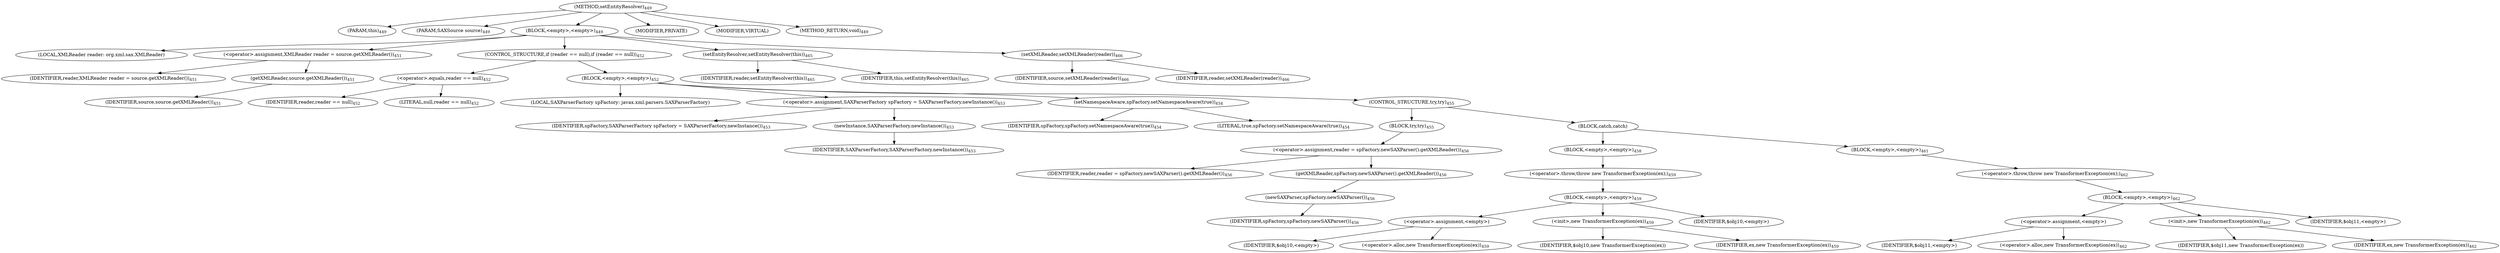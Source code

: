 digraph "setEntityResolver" {  
"592" [label = <(METHOD,setEntityResolver)<SUB>449</SUB>> ]
"62" [label = <(PARAM,this)<SUB>449</SUB>> ]
"593" [label = <(PARAM,SAXSource source)<SUB>449</SUB>> ]
"594" [label = <(BLOCK,&lt;empty&gt;,&lt;empty&gt;)<SUB>449</SUB>> ]
"595" [label = <(LOCAL,XMLReader reader: org.xml.sax.XMLReader)> ]
"596" [label = <(&lt;operator&gt;.assignment,XMLReader reader = source.getXMLReader())<SUB>451</SUB>> ]
"597" [label = <(IDENTIFIER,reader,XMLReader reader = source.getXMLReader())<SUB>451</SUB>> ]
"598" [label = <(getXMLReader,source.getXMLReader())<SUB>451</SUB>> ]
"599" [label = <(IDENTIFIER,source,source.getXMLReader())<SUB>451</SUB>> ]
"600" [label = <(CONTROL_STRUCTURE,if (reader == null),if (reader == null))<SUB>452</SUB>> ]
"601" [label = <(&lt;operator&gt;.equals,reader == null)<SUB>452</SUB>> ]
"602" [label = <(IDENTIFIER,reader,reader == null)<SUB>452</SUB>> ]
"603" [label = <(LITERAL,null,reader == null)<SUB>452</SUB>> ]
"604" [label = <(BLOCK,&lt;empty&gt;,&lt;empty&gt;)<SUB>452</SUB>> ]
"605" [label = <(LOCAL,SAXParserFactory spFactory: javax.xml.parsers.SAXParserFactory)> ]
"606" [label = <(&lt;operator&gt;.assignment,SAXParserFactory spFactory = SAXParserFactory.newInstance())<SUB>453</SUB>> ]
"607" [label = <(IDENTIFIER,spFactory,SAXParserFactory spFactory = SAXParserFactory.newInstance())<SUB>453</SUB>> ]
"608" [label = <(newInstance,SAXParserFactory.newInstance())<SUB>453</SUB>> ]
"609" [label = <(IDENTIFIER,SAXParserFactory,SAXParserFactory.newInstance())<SUB>453</SUB>> ]
"610" [label = <(setNamespaceAware,spFactory.setNamespaceAware(true))<SUB>454</SUB>> ]
"611" [label = <(IDENTIFIER,spFactory,spFactory.setNamespaceAware(true))<SUB>454</SUB>> ]
"612" [label = <(LITERAL,true,spFactory.setNamespaceAware(true))<SUB>454</SUB>> ]
"613" [label = <(CONTROL_STRUCTURE,try,try)<SUB>455</SUB>> ]
"614" [label = <(BLOCK,try,try)<SUB>455</SUB>> ]
"615" [label = <(&lt;operator&gt;.assignment,reader = spFactory.newSAXParser().getXMLReader())<SUB>456</SUB>> ]
"616" [label = <(IDENTIFIER,reader,reader = spFactory.newSAXParser().getXMLReader())<SUB>456</SUB>> ]
"617" [label = <(getXMLReader,spFactory.newSAXParser().getXMLReader())<SUB>456</SUB>> ]
"618" [label = <(newSAXParser,spFactory.newSAXParser())<SUB>456</SUB>> ]
"619" [label = <(IDENTIFIER,spFactory,spFactory.newSAXParser())<SUB>456</SUB>> ]
"620" [label = <(BLOCK,catch,catch)> ]
"621" [label = <(BLOCK,&lt;empty&gt;,&lt;empty&gt;)<SUB>458</SUB>> ]
"622" [label = <(&lt;operator&gt;.throw,throw new TransformerException(ex);)<SUB>459</SUB>> ]
"623" [label = <(BLOCK,&lt;empty&gt;,&lt;empty&gt;)<SUB>459</SUB>> ]
"624" [label = <(&lt;operator&gt;.assignment,&lt;empty&gt;)> ]
"625" [label = <(IDENTIFIER,$obj10,&lt;empty&gt;)> ]
"626" [label = <(&lt;operator&gt;.alloc,new TransformerException(ex))<SUB>459</SUB>> ]
"627" [label = <(&lt;init&gt;,new TransformerException(ex))<SUB>459</SUB>> ]
"628" [label = <(IDENTIFIER,$obj10,new TransformerException(ex))> ]
"629" [label = <(IDENTIFIER,ex,new TransformerException(ex))<SUB>459</SUB>> ]
"630" [label = <(IDENTIFIER,$obj10,&lt;empty&gt;)> ]
"631" [label = <(BLOCK,&lt;empty&gt;,&lt;empty&gt;)<SUB>461</SUB>> ]
"632" [label = <(&lt;operator&gt;.throw,throw new TransformerException(ex);)<SUB>462</SUB>> ]
"633" [label = <(BLOCK,&lt;empty&gt;,&lt;empty&gt;)<SUB>462</SUB>> ]
"634" [label = <(&lt;operator&gt;.assignment,&lt;empty&gt;)> ]
"635" [label = <(IDENTIFIER,$obj11,&lt;empty&gt;)> ]
"636" [label = <(&lt;operator&gt;.alloc,new TransformerException(ex))<SUB>462</SUB>> ]
"637" [label = <(&lt;init&gt;,new TransformerException(ex))<SUB>462</SUB>> ]
"638" [label = <(IDENTIFIER,$obj11,new TransformerException(ex))> ]
"639" [label = <(IDENTIFIER,ex,new TransformerException(ex))<SUB>462</SUB>> ]
"640" [label = <(IDENTIFIER,$obj11,&lt;empty&gt;)> ]
"641" [label = <(setEntityResolver,setEntityResolver(this))<SUB>465</SUB>> ]
"642" [label = <(IDENTIFIER,reader,setEntityResolver(this))<SUB>465</SUB>> ]
"61" [label = <(IDENTIFIER,this,setEntityResolver(this))<SUB>465</SUB>> ]
"643" [label = <(setXMLReader,setXMLReader(reader))<SUB>466</SUB>> ]
"644" [label = <(IDENTIFIER,source,setXMLReader(reader))<SUB>466</SUB>> ]
"645" [label = <(IDENTIFIER,reader,setXMLReader(reader))<SUB>466</SUB>> ]
"646" [label = <(MODIFIER,PRIVATE)> ]
"647" [label = <(MODIFIER,VIRTUAL)> ]
"648" [label = <(METHOD_RETURN,void)<SUB>449</SUB>> ]
  "592" -> "62" 
  "592" -> "593" 
  "592" -> "594" 
  "592" -> "646" 
  "592" -> "647" 
  "592" -> "648" 
  "594" -> "595" 
  "594" -> "596" 
  "594" -> "600" 
  "594" -> "641" 
  "594" -> "643" 
  "596" -> "597" 
  "596" -> "598" 
  "598" -> "599" 
  "600" -> "601" 
  "600" -> "604" 
  "601" -> "602" 
  "601" -> "603" 
  "604" -> "605" 
  "604" -> "606" 
  "604" -> "610" 
  "604" -> "613" 
  "606" -> "607" 
  "606" -> "608" 
  "608" -> "609" 
  "610" -> "611" 
  "610" -> "612" 
  "613" -> "614" 
  "613" -> "620" 
  "614" -> "615" 
  "615" -> "616" 
  "615" -> "617" 
  "617" -> "618" 
  "618" -> "619" 
  "620" -> "621" 
  "620" -> "631" 
  "621" -> "622" 
  "622" -> "623" 
  "623" -> "624" 
  "623" -> "627" 
  "623" -> "630" 
  "624" -> "625" 
  "624" -> "626" 
  "627" -> "628" 
  "627" -> "629" 
  "631" -> "632" 
  "632" -> "633" 
  "633" -> "634" 
  "633" -> "637" 
  "633" -> "640" 
  "634" -> "635" 
  "634" -> "636" 
  "637" -> "638" 
  "637" -> "639" 
  "641" -> "642" 
  "641" -> "61" 
  "643" -> "644" 
  "643" -> "645" 
}
